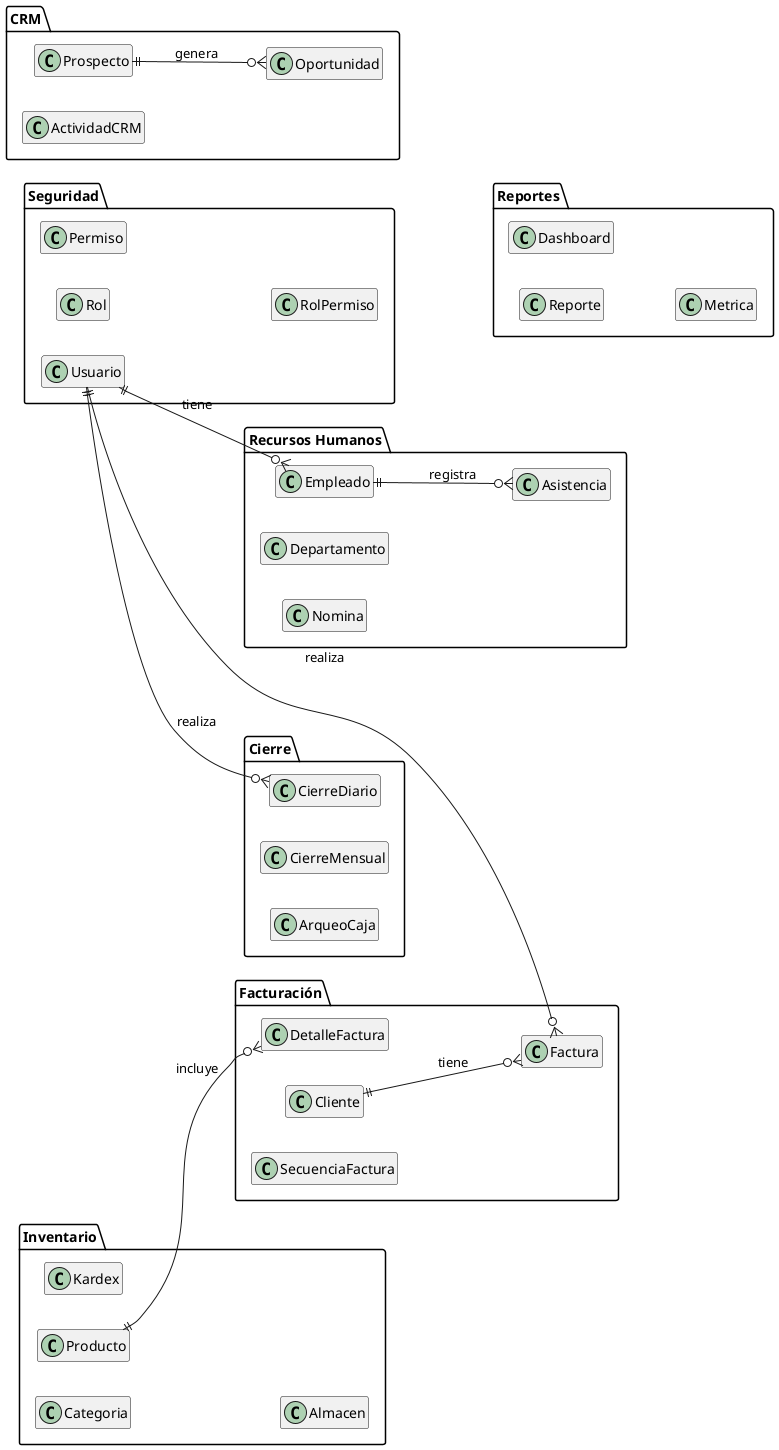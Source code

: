 @startuml Relaciones_Completas_DiskoERP

!define TABLE_ENTITY class
hide methods
hide stereotypes
hide fields

' Incluir todos los módulos
left to right direction

package "Seguridad" {
  TABLE_ENTITY Usuario
  TABLE_ENTITY Rol
  TABLE_ENTITY Permiso
  TABLE_ENTITY RolPermiso
}

package "Inventario" {
  TABLE_ENTITY Producto
  TABLE_ENTITY Categoria
  TABLE_ENTITY Kardex
  TABLE_ENTITY Almacen
}

package "Facturación" {
  TABLE_ENTITY Factura
  TABLE_ENTITY DetalleFactura
  TABLE_ENTITY Cliente
  TABLE_ENTITY SecuenciaFactura
}

package "CRM" {
  TABLE_ENTITY Prospecto
  TABLE_ENTITY Oportunidad
  TABLE_ENTITY ActividadCRM
}

package "Recursos Humanos" {
  TABLE_ENTITY Empleado
  TABLE_ENTITY Departamento
  TABLE_ENTITY Asistencia
  TABLE_ENTITY Nomina
}

package "Cierre" {
  TABLE_ENTITY CierreDiario
  TABLE_ENTITY CierreMensual
  TABLE_ENTITY ArqueoCaja
}

package "Reportes" {
  TABLE_ENTITY Reporte
  TABLE_ENTITY Dashboard
  TABLE_ENTITY Metrica
}

' Relaciones principales entre módulos
Usuario ||--o{ Factura : "realiza"
Usuario ||--o{ CierreDiario : "realiza"
Usuario ||--o{ Empleado : "tiene"
Cliente ||--o{ Factura : "tiene"
Producto ||--o{ DetalleFactura : "incluye"
Prospecto ||--o{ Oportunidad : "genera"
Empleado ||--o{ Asistencia : "registra"

@enduml